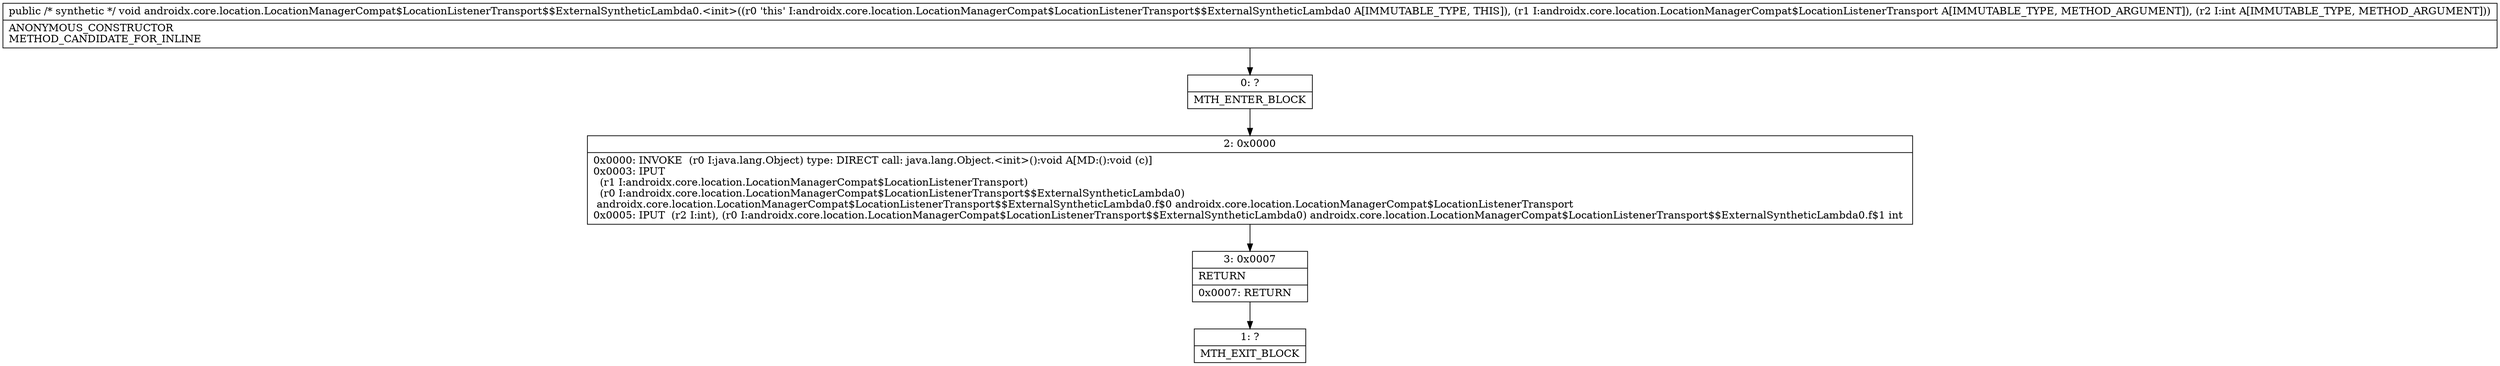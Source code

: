 digraph "CFG forandroidx.core.location.LocationManagerCompat$LocationListenerTransport$$ExternalSyntheticLambda0.\<init\>(Landroidx\/core\/location\/LocationManagerCompat$LocationListenerTransport;I)V" {
Node_0 [shape=record,label="{0\:\ ?|MTH_ENTER_BLOCK\l}"];
Node_2 [shape=record,label="{2\:\ 0x0000|0x0000: INVOKE  (r0 I:java.lang.Object) type: DIRECT call: java.lang.Object.\<init\>():void A[MD:():void (c)]\l0x0003: IPUT  \l  (r1 I:androidx.core.location.LocationManagerCompat$LocationListenerTransport)\l  (r0 I:androidx.core.location.LocationManagerCompat$LocationListenerTransport$$ExternalSyntheticLambda0)\l androidx.core.location.LocationManagerCompat$LocationListenerTransport$$ExternalSyntheticLambda0.f$0 androidx.core.location.LocationManagerCompat$LocationListenerTransport \l0x0005: IPUT  (r2 I:int), (r0 I:androidx.core.location.LocationManagerCompat$LocationListenerTransport$$ExternalSyntheticLambda0) androidx.core.location.LocationManagerCompat$LocationListenerTransport$$ExternalSyntheticLambda0.f$1 int \l}"];
Node_3 [shape=record,label="{3\:\ 0x0007|RETURN\l|0x0007: RETURN   \l}"];
Node_1 [shape=record,label="{1\:\ ?|MTH_EXIT_BLOCK\l}"];
MethodNode[shape=record,label="{public \/* synthetic *\/ void androidx.core.location.LocationManagerCompat$LocationListenerTransport$$ExternalSyntheticLambda0.\<init\>((r0 'this' I:androidx.core.location.LocationManagerCompat$LocationListenerTransport$$ExternalSyntheticLambda0 A[IMMUTABLE_TYPE, THIS]), (r1 I:androidx.core.location.LocationManagerCompat$LocationListenerTransport A[IMMUTABLE_TYPE, METHOD_ARGUMENT]), (r2 I:int A[IMMUTABLE_TYPE, METHOD_ARGUMENT]))  | ANONYMOUS_CONSTRUCTOR\lMETHOD_CANDIDATE_FOR_INLINE\l}"];
MethodNode -> Node_0;Node_0 -> Node_2;
Node_2 -> Node_3;
Node_3 -> Node_1;
}

